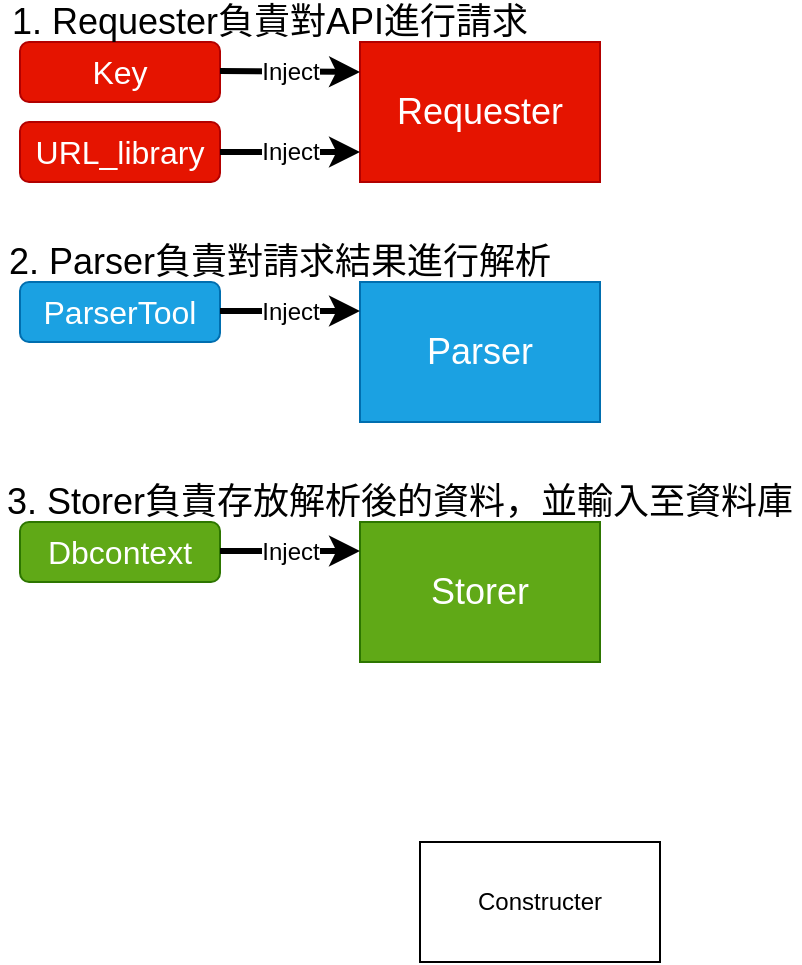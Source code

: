 <mxfile>
    <diagram id="IUnjGvlvuWRiUC_n3cLK" name="Page-1">
        <mxGraphModel dx="447" dy="790" grid="1" gridSize="10" guides="1" tooltips="1" connect="1" arrows="1" fold="1" page="1" pageScale="1" pageWidth="827" pageHeight="1169" math="0" shadow="0">
            <root>
                <mxCell id="0"/>
                <mxCell id="1" parent="0"/>
                <mxCell id="2" value="&lt;font style=&quot;font-size: 18px&quot;&gt;Requester&lt;/font&gt;" style="rounded=0;whiteSpace=wrap;html=1;fillColor=#e51400;strokeColor=#B20000;fontColor=#ffffff;" vertex="1" parent="1">
                    <mxGeometry x="200" y="40" width="120" height="70" as="geometry"/>
                </mxCell>
                <mxCell id="3" value="&lt;font style=&quot;font-size: 18px&quot;&gt;Parser&lt;/font&gt;" style="rounded=0;whiteSpace=wrap;html=1;fillColor=#1ba1e2;strokeColor=#006EAF;fontColor=#ffffff;" vertex="1" parent="1">
                    <mxGeometry x="200" y="160" width="120" height="70" as="geometry"/>
                </mxCell>
                <mxCell id="6" value="&lt;font style=&quot;font-size: 16px&quot;&gt;Key&lt;/font&gt;" style="rounded=1;whiteSpace=wrap;html=1;fillColor=#e51400;strokeColor=#B20000;fontColor=#ffffff;" vertex="1" parent="1">
                    <mxGeometry x="30" y="40" width="100" height="30" as="geometry"/>
                </mxCell>
                <mxCell id="7" value="&lt;font style=&quot;font-size: 16px&quot;&gt;URL_library&lt;/font&gt;" style="rounded=1;whiteSpace=wrap;html=1;fillColor=#e51400;strokeColor=#B20000;fontColor=#ffffff;" vertex="1" parent="1">
                    <mxGeometry x="30" y="80" width="100" height="30" as="geometry"/>
                </mxCell>
                <mxCell id="8" value="&lt;font style=&quot;font-size: 16px&quot;&gt;ParserTool&lt;/font&gt;" style="rounded=1;whiteSpace=wrap;html=1;fillColor=#1ba1e2;strokeColor=#006EAF;fontColor=#ffffff;" vertex="1" parent="1">
                    <mxGeometry x="30" y="160" width="100" height="30" as="geometry"/>
                </mxCell>
                <mxCell id="9" value="&lt;font style=&quot;font-size: 18px&quot;&gt;Storer&lt;/font&gt;" style="rounded=0;whiteSpace=wrap;html=1;fillColor=#60a917;strokeColor=#2D7600;fontColor=#ffffff;" vertex="1" parent="1">
                    <mxGeometry x="200" y="280" width="120" height="70" as="geometry"/>
                </mxCell>
                <mxCell id="10" value="&lt;font style=&quot;font-size: 16px&quot;&gt;Dbcontext&lt;/font&gt;" style="rounded=1;whiteSpace=wrap;html=1;fillColor=#60a917;strokeColor=#2D7600;fontColor=#ffffff;" vertex="1" parent="1">
                    <mxGeometry x="30" y="280" width="100" height="30" as="geometry"/>
                </mxCell>
                <mxCell id="16" value="" style="endArrow=classic;html=1;fontSize=14;strokeWidth=3;" edge="1" parent="1">
                    <mxGeometry relative="1" as="geometry">
                        <mxPoint x="130" y="54.5" as="sourcePoint"/>
                        <mxPoint x="200" y="55" as="targetPoint"/>
                    </mxGeometry>
                </mxCell>
                <mxCell id="17" value="Inject" style="edgeLabel;resizable=0;html=1;align=center;verticalAlign=middle;fontSize=12;" connectable="0" vertex="1" parent="16">
                    <mxGeometry relative="1" as="geometry"/>
                </mxCell>
                <mxCell id="18" value="" style="endArrow=classic;html=1;fontSize=14;strokeWidth=3;exitX=1;exitY=0.5;exitDx=0;exitDy=0;" edge="1" parent="1" source="7">
                    <mxGeometry relative="1" as="geometry">
                        <mxPoint x="140" y="95" as="sourcePoint"/>
                        <mxPoint x="200" y="95" as="targetPoint"/>
                    </mxGeometry>
                </mxCell>
                <mxCell id="19" value="Inject" style="edgeLabel;resizable=0;html=1;align=center;verticalAlign=middle;fontSize=12;" connectable="0" vertex="1" parent="18">
                    <mxGeometry relative="1" as="geometry"/>
                </mxCell>
                <mxCell id="20" value="" style="endArrow=classic;html=1;fontSize=14;strokeWidth=3;exitX=1;exitY=0.5;exitDx=0;exitDy=0;" edge="1" parent="1">
                    <mxGeometry relative="1" as="geometry">
                        <mxPoint x="130" y="174.5" as="sourcePoint"/>
                        <mxPoint x="200" y="174.5" as="targetPoint"/>
                    </mxGeometry>
                </mxCell>
                <mxCell id="21" value="Inject" style="edgeLabel;resizable=0;html=1;align=center;verticalAlign=middle;fontSize=12;" connectable="0" vertex="1" parent="20">
                    <mxGeometry relative="1" as="geometry"/>
                </mxCell>
                <mxCell id="22" value="" style="endArrow=classic;html=1;fontSize=14;strokeWidth=3;exitX=1;exitY=0.5;exitDx=0;exitDy=0;" edge="1" parent="1">
                    <mxGeometry relative="1" as="geometry">
                        <mxPoint x="130" y="294.5" as="sourcePoint"/>
                        <mxPoint x="200" y="294.5" as="targetPoint"/>
                    </mxGeometry>
                </mxCell>
                <mxCell id="23" value="Inject" style="edgeLabel;resizable=0;html=1;align=center;verticalAlign=middle;fontSize=12;" connectable="0" vertex="1" parent="22">
                    <mxGeometry relative="1" as="geometry"/>
                </mxCell>
                <mxCell id="24" value="&lt;font style=&quot;font-size: 18px&quot;&gt;1. Requester負責對API進行請求&lt;/font&gt;" style="text;html=1;strokeColor=none;fillColor=none;align=center;verticalAlign=middle;whiteSpace=wrap;rounded=0;fontSize=12;" vertex="1" parent="1">
                    <mxGeometry x="20" y="20" width="270" height="20" as="geometry"/>
                </mxCell>
                <mxCell id="25" value="&lt;font style=&quot;font-size: 18px&quot;&gt;2. Parser負責對請求結果進行解析&lt;/font&gt;" style="text;html=1;strokeColor=none;fillColor=none;align=center;verticalAlign=middle;whiteSpace=wrap;rounded=0;fontSize=12;" vertex="1" parent="1">
                    <mxGeometry x="20" y="140" width="280" height="20" as="geometry"/>
                </mxCell>
                <mxCell id="26" value="&lt;font style=&quot;font-size: 18px&quot;&gt;3. Storer負責存放解析後的資料，並輸入至資料庫&lt;/font&gt;" style="text;html=1;strokeColor=none;fillColor=none;align=center;verticalAlign=middle;whiteSpace=wrap;rounded=0;fontSize=12;" vertex="1" parent="1">
                    <mxGeometry x="20" y="260" width="400" height="20" as="geometry"/>
                </mxCell>
                <mxCell id="27" value="Constructer" style="rounded=0;whiteSpace=wrap;html=1;fontSize=12;" vertex="1" parent="1">
                    <mxGeometry x="230" y="440" width="120" height="60" as="geometry"/>
                </mxCell>
            </root>
        </mxGraphModel>
    </diagram>
</mxfile>